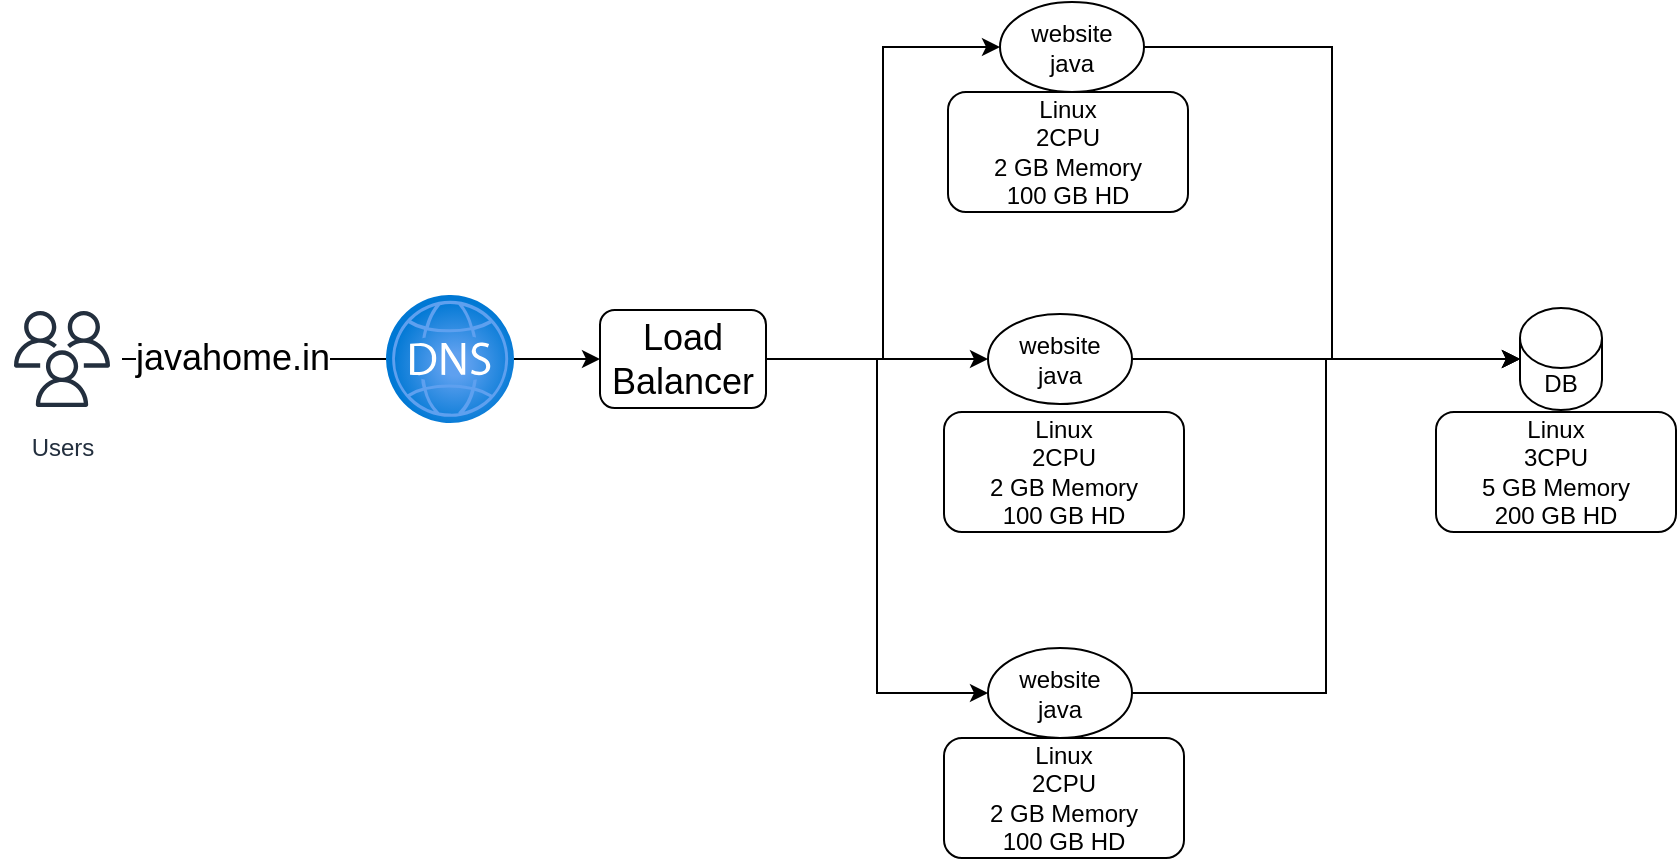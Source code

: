 <mxfile version="15.5.8" type="device" pages="2"><diagram id="8GhIXhMefooBcd1vXrPD" name="Page-1"><mxGraphModel dx="1346" dy="989" grid="0" gridSize="10" guides="1" tooltips="1" connect="1" arrows="1" fold="1" page="0" pageScale="1" pageWidth="827" pageHeight="1169" math="0" shadow="0"><root><mxCell id="0"/><mxCell id="1" parent="0"/><mxCell id="fuxB5TTe7GfN_JPWmftl-1" value="Linux&lt;br&gt;2CPU&lt;br&gt;2 GB Memory&lt;br&gt;100 GB HD" style="rounded=1;whiteSpace=wrap;html=1;" vertex="1" parent="1"><mxGeometry x="372" y="191" width="120" height="60" as="geometry"/></mxCell><mxCell id="fuxB5TTe7GfN_JPWmftl-5" style="edgeStyle=orthogonalEdgeStyle;rounded=0;orthogonalLoop=1;jettySize=auto;html=1;" edge="1" parent="1" source="fuxB5TTe7GfN_JPWmftl-2" target="fuxB5TTe7GfN_JPWmftl-4"><mxGeometry relative="1" as="geometry"/></mxCell><mxCell id="fuxB5TTe7GfN_JPWmftl-2" value="website&lt;br&gt;java" style="ellipse;whiteSpace=wrap;html=1;" vertex="1" parent="1"><mxGeometry x="394" y="142" width="72" height="45" as="geometry"/></mxCell><mxCell id="fuxB5TTe7GfN_JPWmftl-3" value="Linux&lt;br&gt;3CPU&lt;br&gt;5 GB Memory&lt;br&gt;200 GB HD" style="rounded=1;whiteSpace=wrap;html=1;" vertex="1" parent="1"><mxGeometry x="618" y="191" width="120" height="60" as="geometry"/></mxCell><mxCell id="fuxB5TTe7GfN_JPWmftl-4" value="DB" style="shape=cylinder3;whiteSpace=wrap;html=1;boundedLbl=1;backgroundOutline=1;size=15;" vertex="1" parent="1"><mxGeometry x="660" y="139" width="41" height="51" as="geometry"/></mxCell><mxCell id="fuxB5TTe7GfN_JPWmftl-6" value="Users" style="sketch=0;outlineConnect=0;fontColor=#232F3E;gradientColor=none;strokeColor=#232F3E;fillColor=#ffffff;dashed=0;verticalLabelPosition=bottom;verticalAlign=top;align=center;html=1;fontSize=12;fontStyle=0;aspect=fixed;shape=mxgraph.aws4.resourceIcon;resIcon=mxgraph.aws4.users;" vertex="1" parent="1"><mxGeometry x="-99" y="134.5" width="60" height="60" as="geometry"/></mxCell><mxCell id="fuxB5TTe7GfN_JPWmftl-21" style="edgeStyle=orthogonalEdgeStyle;rounded=0;orthogonalLoop=1;jettySize=auto;html=1;fontSize=18;" edge="1" parent="1" source="fuxB5TTe7GfN_JPWmftl-9" target="fuxB5TTe7GfN_JPWmftl-16"><mxGeometry relative="1" as="geometry"/></mxCell><mxCell id="fuxB5TTe7GfN_JPWmftl-9" value="" style="aspect=fixed;html=1;points=[];align=center;image;fontSize=12;image=img/lib/azure2/networking/DNS_Zones.svg;" vertex="1" parent="1"><mxGeometry x="93" y="132.5" width="64" height="64" as="geometry"/></mxCell><mxCell id="fuxB5TTe7GfN_JPWmftl-10" value="" style="edgeStyle=orthogonalEdgeStyle;rounded=0;orthogonalLoop=1;jettySize=auto;html=1;entryX=0;entryY=0.5;entryDx=0;entryDy=0;endArrow=none;" edge="1" parent="1" source="fuxB5TTe7GfN_JPWmftl-6" target="fuxB5TTe7GfN_JPWmftl-9"><mxGeometry relative="1" as="geometry"><mxPoint x="38" y="164.5" as="sourcePoint"/><mxPoint x="394" y="164.5" as="targetPoint"/></mxGeometry></mxCell><mxCell id="fuxB5TTe7GfN_JPWmftl-11" value="javahome.in" style="edgeLabel;html=1;align=center;verticalAlign=middle;resizable=0;points=[];fontSize=18;" vertex="1" connectable="0" parent="fuxB5TTe7GfN_JPWmftl-10"><mxGeometry x="-0.169" y="2" relative="1" as="geometry"><mxPoint y="1" as="offset"/></mxGeometry></mxCell><mxCell id="fuxB5TTe7GfN_JPWmftl-12" value="Linux&lt;br&gt;2CPU&lt;br&gt;2 GB Memory&lt;br&gt;100 GB HD" style="rounded=1;whiteSpace=wrap;html=1;" vertex="1" parent="1"><mxGeometry x="374" y="31" width="120" height="60" as="geometry"/></mxCell><mxCell id="fuxB5TTe7GfN_JPWmftl-22" style="edgeStyle=orthogonalEdgeStyle;rounded=0;orthogonalLoop=1;jettySize=auto;html=1;entryX=0;entryY=0.5;entryDx=0;entryDy=0;entryPerimeter=0;fontSize=18;" edge="1" parent="1" source="fuxB5TTe7GfN_JPWmftl-13" target="fuxB5TTe7GfN_JPWmftl-4"><mxGeometry relative="1" as="geometry"/></mxCell><mxCell id="fuxB5TTe7GfN_JPWmftl-13" value="website&lt;br&gt;java" style="ellipse;whiteSpace=wrap;html=1;" vertex="1" parent="1"><mxGeometry x="400" y="-14" width="72" height="45" as="geometry"/></mxCell><mxCell id="fuxB5TTe7GfN_JPWmftl-14" value="Linux&lt;br&gt;2CPU&lt;br&gt;2 GB Memory&lt;br&gt;100 GB HD" style="rounded=1;whiteSpace=wrap;html=1;" vertex="1" parent="1"><mxGeometry x="372" y="354" width="120" height="60" as="geometry"/></mxCell><mxCell id="fuxB5TTe7GfN_JPWmftl-23" style="edgeStyle=orthogonalEdgeStyle;rounded=0;orthogonalLoop=1;jettySize=auto;html=1;entryX=0;entryY=0.5;entryDx=0;entryDy=0;entryPerimeter=0;fontSize=18;" edge="1" parent="1" source="fuxB5TTe7GfN_JPWmftl-15" target="fuxB5TTe7GfN_JPWmftl-4"><mxGeometry relative="1" as="geometry"/></mxCell><mxCell id="fuxB5TTe7GfN_JPWmftl-15" value="website&lt;br&gt;java" style="ellipse;whiteSpace=wrap;html=1;" vertex="1" parent="1"><mxGeometry x="394" y="309" width="72" height="45" as="geometry"/></mxCell><mxCell id="fuxB5TTe7GfN_JPWmftl-18" style="edgeStyle=orthogonalEdgeStyle;rounded=0;orthogonalLoop=1;jettySize=auto;html=1;entryX=0;entryY=0.5;entryDx=0;entryDy=0;fontSize=18;" edge="1" parent="1" source="fuxB5TTe7GfN_JPWmftl-16" target="fuxB5TTe7GfN_JPWmftl-13"><mxGeometry relative="1" as="geometry"/></mxCell><mxCell id="fuxB5TTe7GfN_JPWmftl-19" style="edgeStyle=orthogonalEdgeStyle;rounded=0;orthogonalLoop=1;jettySize=auto;html=1;entryX=0;entryY=0.5;entryDx=0;entryDy=0;fontSize=18;" edge="1" parent="1" source="fuxB5TTe7GfN_JPWmftl-16" target="fuxB5TTe7GfN_JPWmftl-2"><mxGeometry relative="1" as="geometry"/></mxCell><mxCell id="fuxB5TTe7GfN_JPWmftl-20" style="edgeStyle=orthogonalEdgeStyle;rounded=0;orthogonalLoop=1;jettySize=auto;html=1;entryX=0;entryY=0.5;entryDx=0;entryDy=0;fontSize=18;" edge="1" parent="1" source="fuxB5TTe7GfN_JPWmftl-16" target="fuxB5TTe7GfN_JPWmftl-15"><mxGeometry relative="1" as="geometry"/></mxCell><mxCell id="fuxB5TTe7GfN_JPWmftl-16" value="Load &lt;br&gt;Balancer" style="rounded=1;whiteSpace=wrap;html=1;fontSize=18;" vertex="1" parent="1"><mxGeometry x="200" y="140" width="83" height="49" as="geometry"/></mxCell></root></mxGraphModel></diagram><diagram id="QsSLMDqZ86Bo5JGiiLuH" name="Page-2"><mxGraphModel dx="946" dy="589" grid="0" gridSize="10" guides="1" tooltips="1" connect="1" arrows="1" fold="1" page="0" pageScale="1" pageWidth="827" pageHeight="1169" math="0" shadow="0"><root><mxCell id="Gb74IkAMFyV2AHquXGjh-0"/><mxCell id="Gb74IkAMFyV2AHquXGjh-1" parent="Gb74IkAMFyV2AHquXGjh-0"/></root></mxGraphModel></diagram></mxfile>